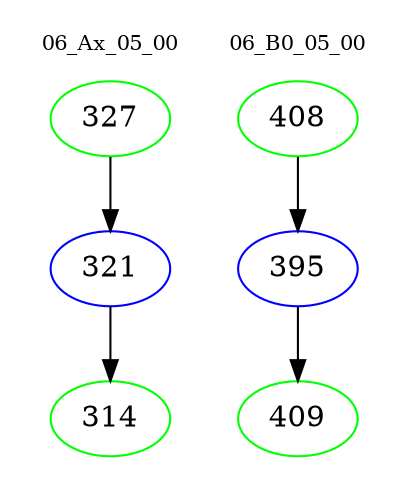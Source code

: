 digraph{
subgraph cluster_0 {
color = white
label = "06_Ax_05_00";
fontsize=10;
T0_327 [label="327", color="green"]
T0_327 -> T0_321 [color="black"]
T0_321 [label="321", color="blue"]
T0_321 -> T0_314 [color="black"]
T0_314 [label="314", color="green"]
}
subgraph cluster_1 {
color = white
label = "06_B0_05_00";
fontsize=10;
T1_408 [label="408", color="green"]
T1_408 -> T1_395 [color="black"]
T1_395 [label="395", color="blue"]
T1_395 -> T1_409 [color="black"]
T1_409 [label="409", color="green"]
}
}
